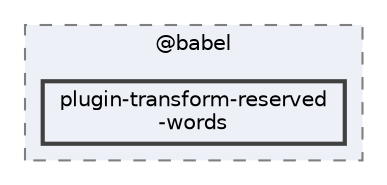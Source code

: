 digraph "pkiclassroomrescheduler/src/main/frontend/node_modules/@babel/plugin-transform-reserved-words"
{
 // LATEX_PDF_SIZE
  bgcolor="transparent";
  edge [fontname=Helvetica,fontsize=10,labelfontname=Helvetica,labelfontsize=10];
  node [fontname=Helvetica,fontsize=10,shape=box,height=0.2,width=0.4];
  compound=true
  subgraph clusterdir_bc8070c8b402176472541bb6f0cba6df {
    graph [ bgcolor="#edf0f7", pencolor="grey50", label="@babel", fontname=Helvetica,fontsize=10 style="filled,dashed", URL="dir_bc8070c8b402176472541bb6f0cba6df.html",tooltip=""]
  dir_89a21efe3d7d41eec1ccddd0e11a7e2d [label="plugin-transform-reserved\l-words", fillcolor="#edf0f7", color="grey25", style="filled,bold", URL="dir_89a21efe3d7d41eec1ccddd0e11a7e2d.html",tooltip=""];
  }
}
